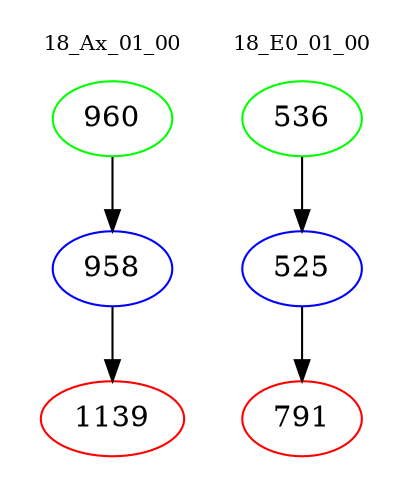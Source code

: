 digraph{
subgraph cluster_0 {
color = white
label = "18_Ax_01_00";
fontsize=10;
T0_960 [label="960", color="green"]
T0_960 -> T0_958 [color="black"]
T0_958 [label="958", color="blue"]
T0_958 -> T0_1139 [color="black"]
T0_1139 [label="1139", color="red"]
}
subgraph cluster_1 {
color = white
label = "18_E0_01_00";
fontsize=10;
T1_536 [label="536", color="green"]
T1_536 -> T1_525 [color="black"]
T1_525 [label="525", color="blue"]
T1_525 -> T1_791 [color="black"]
T1_791 [label="791", color="red"]
}
}
